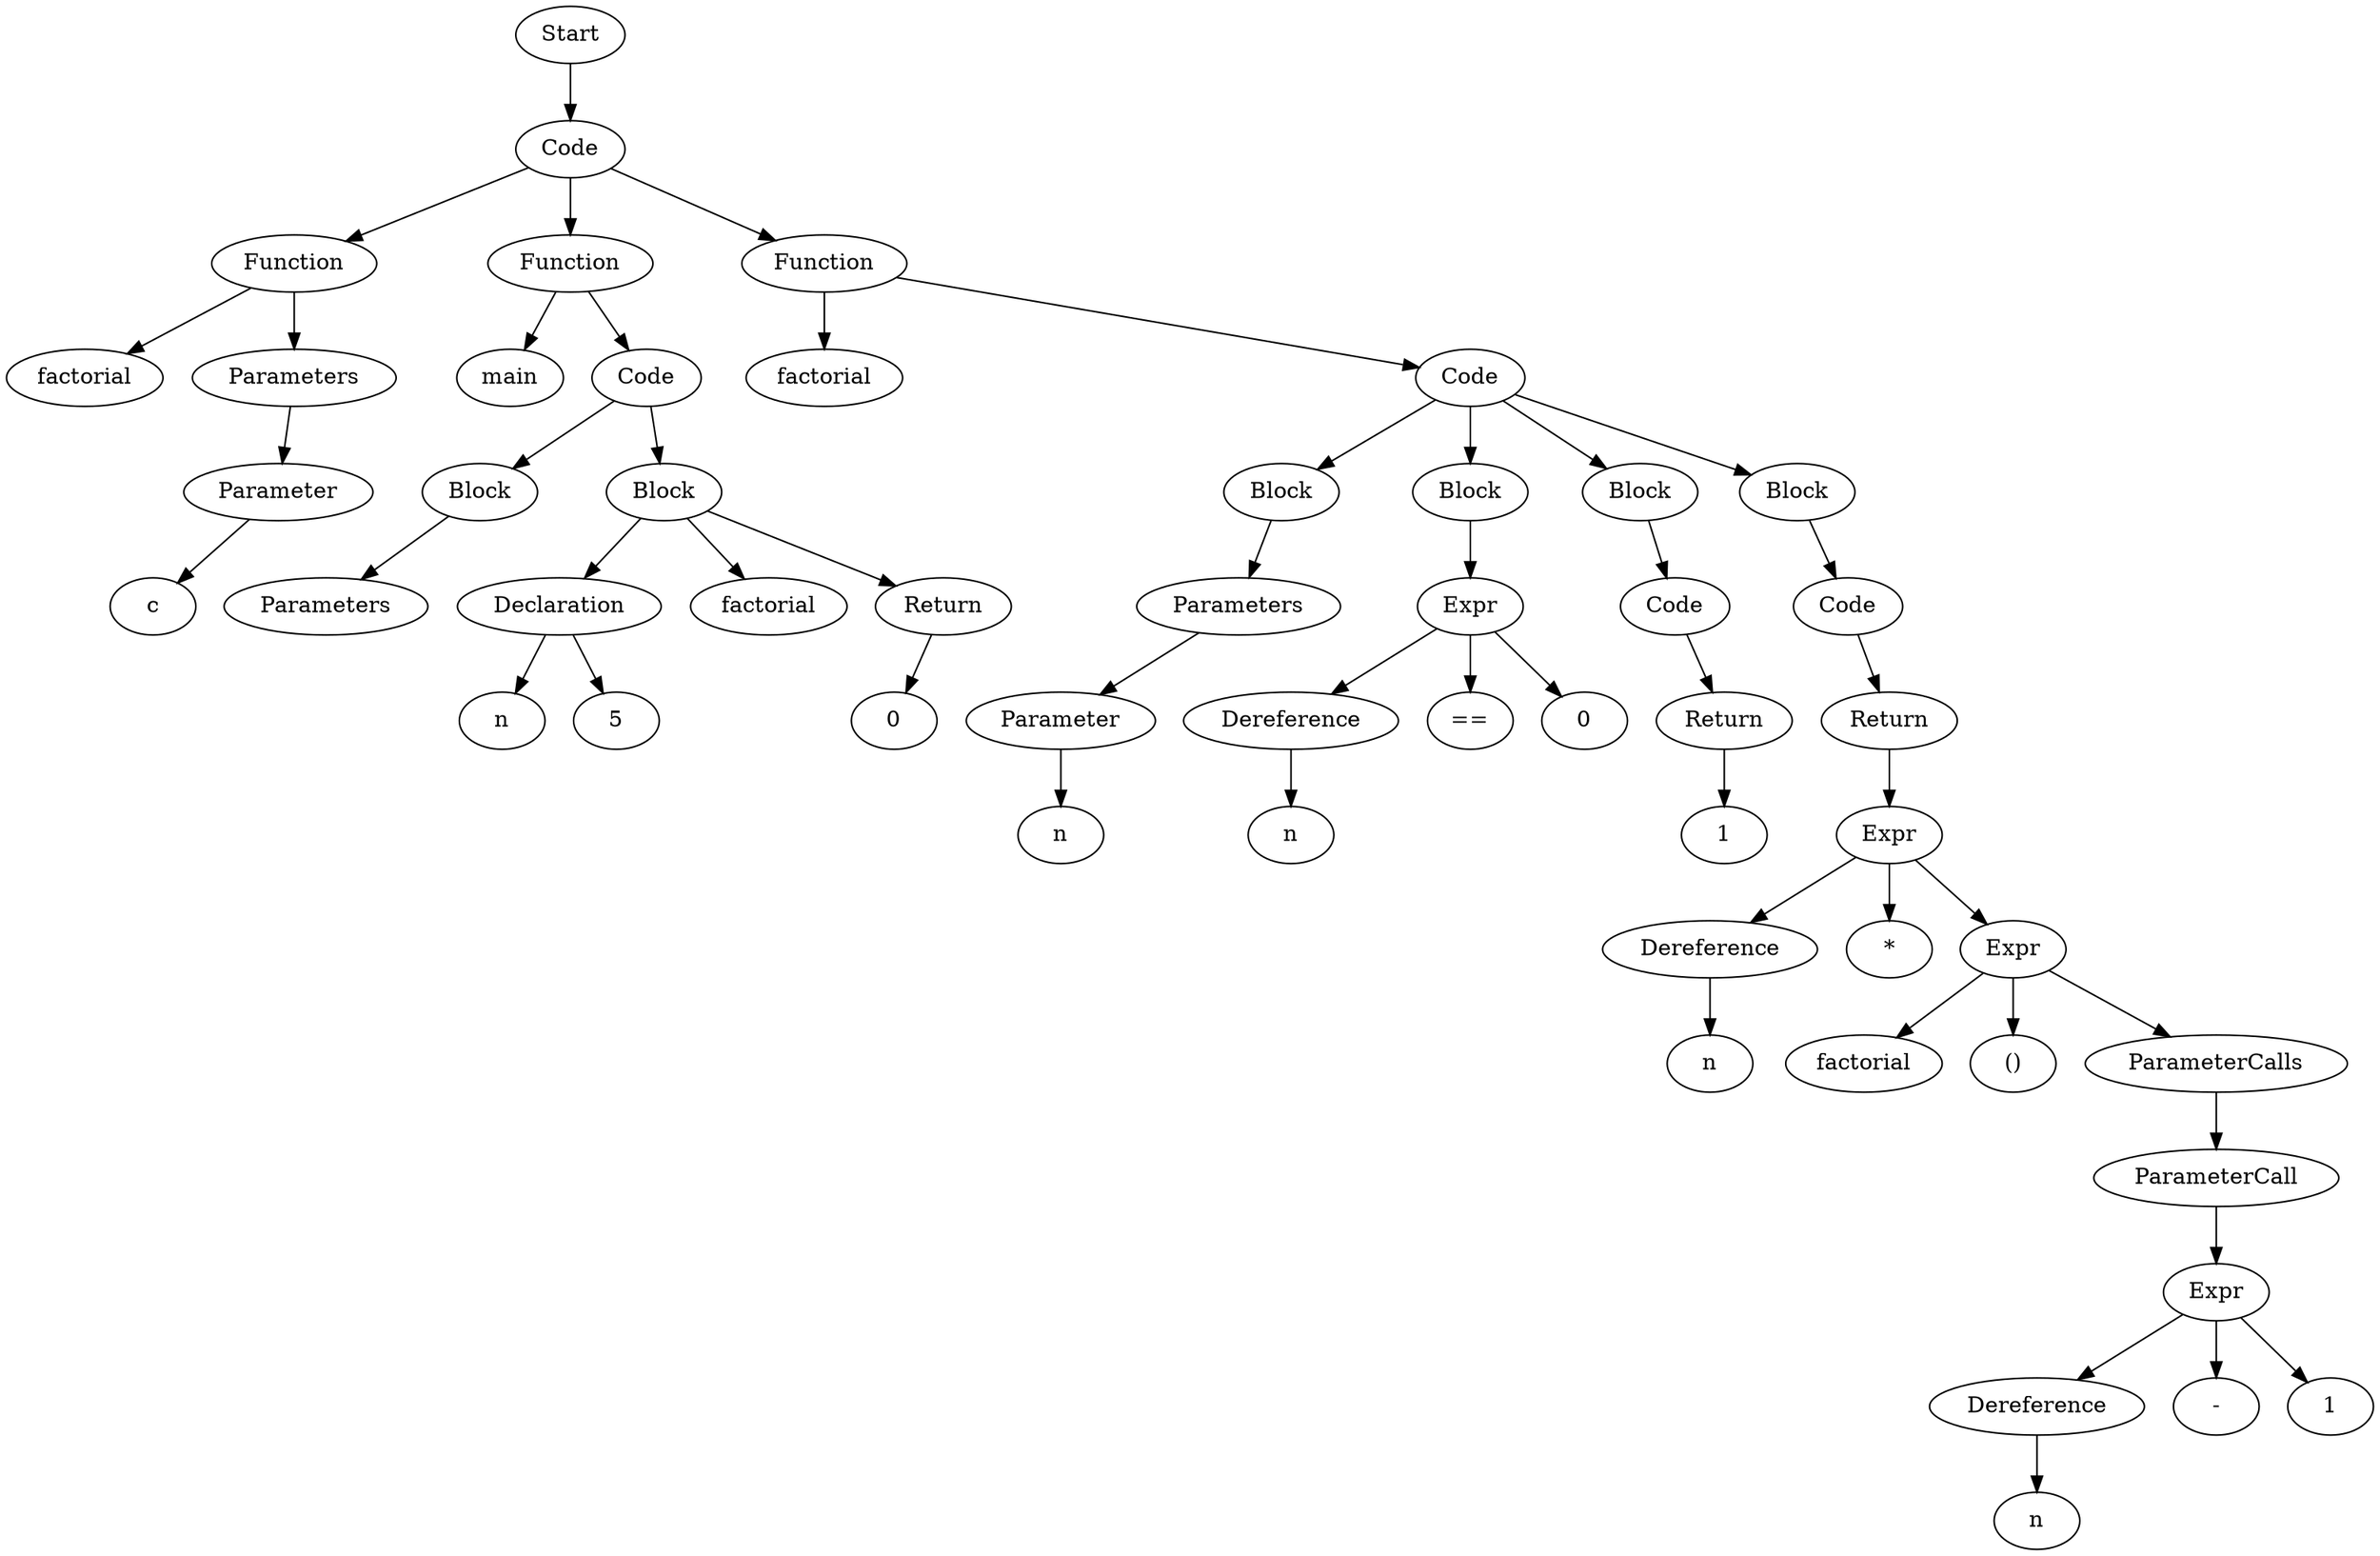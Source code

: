 digraph AST {
  "134789732073728" [label="Start"];
  "134789732073728" -> "134789732087120";
  "134789732087120" [label="Code"];
  "134789732087120" -> "134789732089280";
  "134789732087120" -> "134789732080544";
  "134789732087120" -> "134789732084048";
  "134789732089280" [label="Function"];
  "134789732089280" -> "134789732088560";
  "134789732089280" -> "134789732077040";
  "134789732088560" [label="factorial"];
  "134789732077040" [label="Parameters"];
  "134789732077040" -> "134789732086160";
  "134789732086160" [label="Parameter"];
  "134789732086160" -> "134789732089184";
  "134789732089184" [label="c"];
  "134789732080544" [label="Function"];
  "134789732080544" -> "134789732088176";
  "134789732080544" -> "134789732086112";
  "134789732088176" [label="main"];
  "134789732086112" [label="Code"];
  "134789732086112" -> "134789730425760";
  "134789732086112" -> "134789730421296";
  "134789730425760" [label="Block"];
  "134789730425760" -> "134789732089760";
  "134789732089760" [label="Parameters"];
  "134789730421296" [label="Block"];
  "134789730421296" -> "134789732080688";
  "134789730421296" -> "134789732084528";
  "134789730421296" -> "134789732088080";
  "134789732080688" [label="Declaration"];
  "134789732080688" -> "134789732084816";
  "134789732080688" -> "134789732087600";
  "134789732084816" [label="n"];
  "134789732087600" [label="5"];
  "134789732084528" [label="factorial"];
  "134789732088080" [label="Return"];
  "134789732088080" -> "134789732077568";
  "134789732077568" [label="0"];
  "134789732084048" [label="Function"];
  "134789732084048" -> "134789732084576";
  "134789732084048" -> "134789730429072";
  "134789732084576" [label="factorial"];
  "134789730429072" [label="Code"];
  "134789730429072" -> "134789730420576";
  "134789730429072" -> "134789730428928";
  "134789730429072" -> "134789730425520";
  "134789730429072" -> "134789730433536";
  "134789730420576" [label="Block"];
  "134789730420576" -> "134789730424800";
  "134789730424800" [label="Parameters"];
  "134789730424800" -> "134789730434784";
  "134789730434784" [label="Parameter"];
  "134789730434784" -> "134789730426720";
  "134789730426720" [label="n"];
  "134789730428928" [label="Block"];
  "134789730428928" -> "134789730419808";
  "134789730419808" [label="Expr"];
  "134789730419808" -> "134789732085008";
  "134789730419808" -> "134789730419520";
  "134789730419808" -> "134789730429936";
  "134789732085008" [label="Dereference"];
  "134789732085008" -> "134789730418992";
  "134789730418992" [label="n"];
  "134789730419520" [label="=="];
  "134789730429936" [label="0"];
  "134789730425520" [label="Block"];
  "134789730425520" -> "134789730433152";
  "134789730433152" [label="Code"];
  "134789730433152" -> "134789730425376";
  "134789730425376" [label="Return"];
  "134789730425376" -> "134789730434496";
  "134789730434496" [label="1"];
  "134789730433536" [label="Block"];
  "134789730433536" -> "134789730431568";
  "134789730431568" [label="Code"];
  "134789730431568" -> "134789730425952";
  "134789730425952" [label="Return"];
  "134789730425952" -> "134789730425328";
  "134789730425328" [label="Expr"];
  "134789730425328" -> "134789730430416";
  "134789730425328" -> "134789730419616";
  "134789730425328" -> "134789730428256";
  "134789730430416" [label="Dereference"];
  "134789730430416" -> "134789730426864";
  "134789730426864" [label="n"];
  "134789730419616" [label="*"];
  "134789730428256" [label="Expr"];
  "134789730428256" -> "134789730419232";
  "134789730428256" -> "134789730426528";
  "134789730428256" -> "134789730424704";
  "134789730419232" [label="factorial"];
  "134789730426528" [label="()"];
  "134789730424704" [label="ParameterCalls"];
  "134789730424704" -> "134789730429600";
  "134789730429600" [label="ParameterCall"];
  "134789730429600" -> "134789730430848";
  "134789730430848" [label="Expr"];
  "134789730430848" -> "134789730424560";
  "134789730430848" -> "134789730428448";
  "134789730430848" -> "134789730433056";
  "134789730424560" [label="Dereference"];
  "134789730424560" -> "134789730429024";
  "134789730429024" [label="n"];
  "134789730428448" [label="-"];
  "134789730433056" [label="1"];
}

